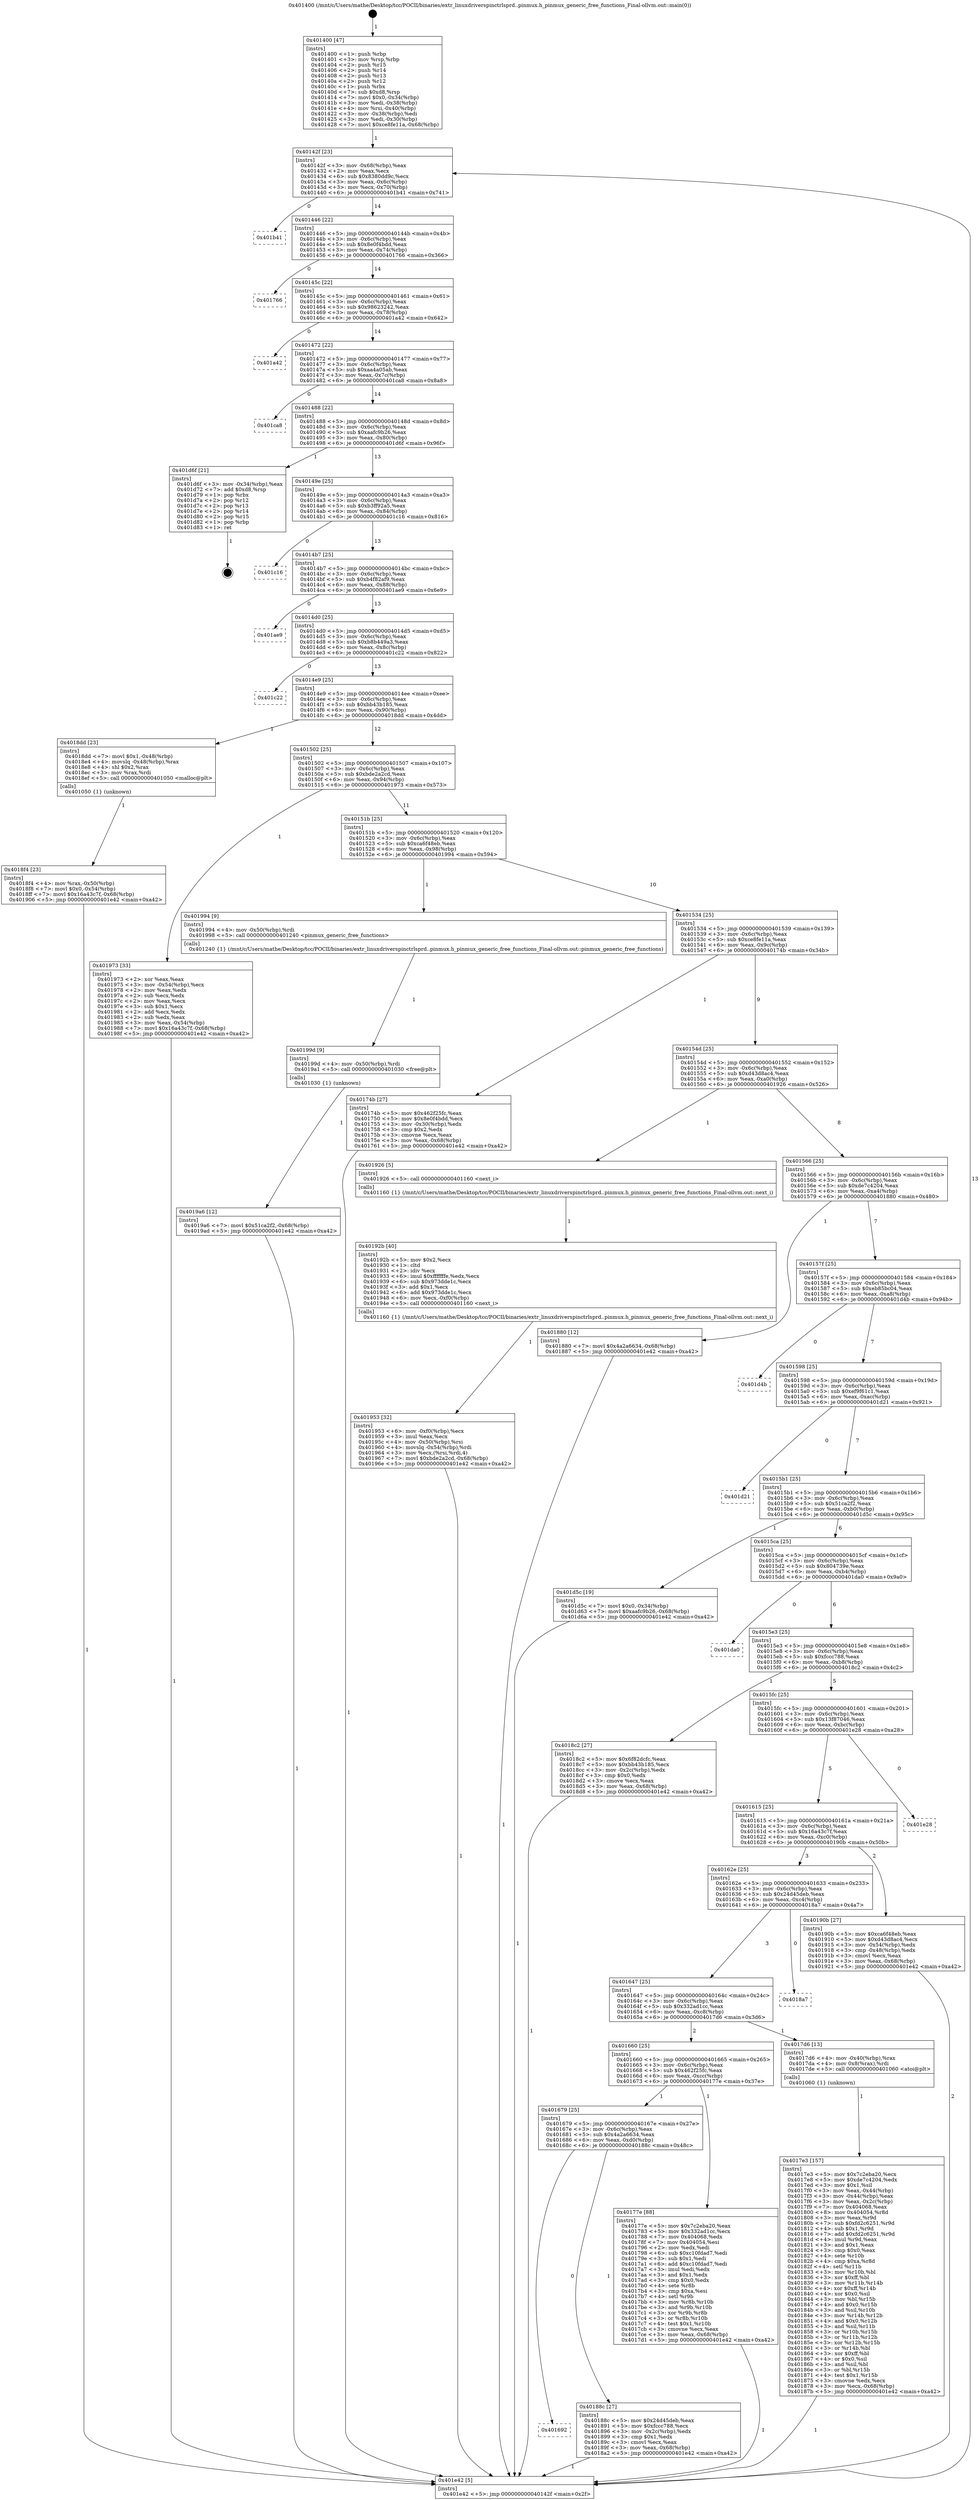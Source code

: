 digraph "0x401400" {
  label = "0x401400 (/mnt/c/Users/mathe/Desktop/tcc/POCII/binaries/extr_linuxdriverspinctrlsprd..pinmux.h_pinmux_generic_free_functions_Final-ollvm.out::main(0))"
  labelloc = "t"
  node[shape=record]

  Entry [label="",width=0.3,height=0.3,shape=circle,fillcolor=black,style=filled]
  "0x40142f" [label="{
     0x40142f [23]\l
     | [instrs]\l
     &nbsp;&nbsp;0x40142f \<+3\>: mov -0x68(%rbp),%eax\l
     &nbsp;&nbsp;0x401432 \<+2\>: mov %eax,%ecx\l
     &nbsp;&nbsp;0x401434 \<+6\>: sub $0x8380dd9c,%ecx\l
     &nbsp;&nbsp;0x40143a \<+3\>: mov %eax,-0x6c(%rbp)\l
     &nbsp;&nbsp;0x40143d \<+3\>: mov %ecx,-0x70(%rbp)\l
     &nbsp;&nbsp;0x401440 \<+6\>: je 0000000000401b41 \<main+0x741\>\l
  }"]
  "0x401b41" [label="{
     0x401b41\l
  }", style=dashed]
  "0x401446" [label="{
     0x401446 [22]\l
     | [instrs]\l
     &nbsp;&nbsp;0x401446 \<+5\>: jmp 000000000040144b \<main+0x4b\>\l
     &nbsp;&nbsp;0x40144b \<+3\>: mov -0x6c(%rbp),%eax\l
     &nbsp;&nbsp;0x40144e \<+5\>: sub $0x8e0f4bdd,%eax\l
     &nbsp;&nbsp;0x401453 \<+3\>: mov %eax,-0x74(%rbp)\l
     &nbsp;&nbsp;0x401456 \<+6\>: je 0000000000401766 \<main+0x366\>\l
  }"]
  Exit [label="",width=0.3,height=0.3,shape=circle,fillcolor=black,style=filled,peripheries=2]
  "0x401766" [label="{
     0x401766\l
  }", style=dashed]
  "0x40145c" [label="{
     0x40145c [22]\l
     | [instrs]\l
     &nbsp;&nbsp;0x40145c \<+5\>: jmp 0000000000401461 \<main+0x61\>\l
     &nbsp;&nbsp;0x401461 \<+3\>: mov -0x6c(%rbp),%eax\l
     &nbsp;&nbsp;0x401464 \<+5\>: sub $0x98623242,%eax\l
     &nbsp;&nbsp;0x401469 \<+3\>: mov %eax,-0x78(%rbp)\l
     &nbsp;&nbsp;0x40146c \<+6\>: je 0000000000401a42 \<main+0x642\>\l
  }"]
  "0x4019a6" [label="{
     0x4019a6 [12]\l
     | [instrs]\l
     &nbsp;&nbsp;0x4019a6 \<+7\>: movl $0x51ca2f2,-0x68(%rbp)\l
     &nbsp;&nbsp;0x4019ad \<+5\>: jmp 0000000000401e42 \<main+0xa42\>\l
  }"]
  "0x401a42" [label="{
     0x401a42\l
  }", style=dashed]
  "0x401472" [label="{
     0x401472 [22]\l
     | [instrs]\l
     &nbsp;&nbsp;0x401472 \<+5\>: jmp 0000000000401477 \<main+0x77\>\l
     &nbsp;&nbsp;0x401477 \<+3\>: mov -0x6c(%rbp),%eax\l
     &nbsp;&nbsp;0x40147a \<+5\>: sub $0xaa4a05ab,%eax\l
     &nbsp;&nbsp;0x40147f \<+3\>: mov %eax,-0x7c(%rbp)\l
     &nbsp;&nbsp;0x401482 \<+6\>: je 0000000000401ca8 \<main+0x8a8\>\l
  }"]
  "0x40199d" [label="{
     0x40199d [9]\l
     | [instrs]\l
     &nbsp;&nbsp;0x40199d \<+4\>: mov -0x50(%rbp),%rdi\l
     &nbsp;&nbsp;0x4019a1 \<+5\>: call 0000000000401030 \<free@plt\>\l
     | [calls]\l
     &nbsp;&nbsp;0x401030 \{1\} (unknown)\l
  }"]
  "0x401ca8" [label="{
     0x401ca8\l
  }", style=dashed]
  "0x401488" [label="{
     0x401488 [22]\l
     | [instrs]\l
     &nbsp;&nbsp;0x401488 \<+5\>: jmp 000000000040148d \<main+0x8d\>\l
     &nbsp;&nbsp;0x40148d \<+3\>: mov -0x6c(%rbp),%eax\l
     &nbsp;&nbsp;0x401490 \<+5\>: sub $0xaafc9b26,%eax\l
     &nbsp;&nbsp;0x401495 \<+3\>: mov %eax,-0x80(%rbp)\l
     &nbsp;&nbsp;0x401498 \<+6\>: je 0000000000401d6f \<main+0x96f\>\l
  }"]
  "0x401953" [label="{
     0x401953 [32]\l
     | [instrs]\l
     &nbsp;&nbsp;0x401953 \<+6\>: mov -0xf0(%rbp),%ecx\l
     &nbsp;&nbsp;0x401959 \<+3\>: imul %eax,%ecx\l
     &nbsp;&nbsp;0x40195c \<+4\>: mov -0x50(%rbp),%rsi\l
     &nbsp;&nbsp;0x401960 \<+4\>: movslq -0x54(%rbp),%rdi\l
     &nbsp;&nbsp;0x401964 \<+3\>: mov %ecx,(%rsi,%rdi,4)\l
     &nbsp;&nbsp;0x401967 \<+7\>: movl $0xbde2a2cd,-0x68(%rbp)\l
     &nbsp;&nbsp;0x40196e \<+5\>: jmp 0000000000401e42 \<main+0xa42\>\l
  }"]
  "0x401d6f" [label="{
     0x401d6f [21]\l
     | [instrs]\l
     &nbsp;&nbsp;0x401d6f \<+3\>: mov -0x34(%rbp),%eax\l
     &nbsp;&nbsp;0x401d72 \<+7\>: add $0xd8,%rsp\l
     &nbsp;&nbsp;0x401d79 \<+1\>: pop %rbx\l
     &nbsp;&nbsp;0x401d7a \<+2\>: pop %r12\l
     &nbsp;&nbsp;0x401d7c \<+2\>: pop %r13\l
     &nbsp;&nbsp;0x401d7e \<+2\>: pop %r14\l
     &nbsp;&nbsp;0x401d80 \<+2\>: pop %r15\l
     &nbsp;&nbsp;0x401d82 \<+1\>: pop %rbp\l
     &nbsp;&nbsp;0x401d83 \<+1\>: ret\l
  }"]
  "0x40149e" [label="{
     0x40149e [25]\l
     | [instrs]\l
     &nbsp;&nbsp;0x40149e \<+5\>: jmp 00000000004014a3 \<main+0xa3\>\l
     &nbsp;&nbsp;0x4014a3 \<+3\>: mov -0x6c(%rbp),%eax\l
     &nbsp;&nbsp;0x4014a6 \<+5\>: sub $0xb3ff92a5,%eax\l
     &nbsp;&nbsp;0x4014ab \<+6\>: mov %eax,-0x84(%rbp)\l
     &nbsp;&nbsp;0x4014b1 \<+6\>: je 0000000000401c16 \<main+0x816\>\l
  }"]
  "0x40192b" [label="{
     0x40192b [40]\l
     | [instrs]\l
     &nbsp;&nbsp;0x40192b \<+5\>: mov $0x2,%ecx\l
     &nbsp;&nbsp;0x401930 \<+1\>: cltd\l
     &nbsp;&nbsp;0x401931 \<+2\>: idiv %ecx\l
     &nbsp;&nbsp;0x401933 \<+6\>: imul $0xfffffffe,%edx,%ecx\l
     &nbsp;&nbsp;0x401939 \<+6\>: sub $0x973dde1c,%ecx\l
     &nbsp;&nbsp;0x40193f \<+3\>: add $0x1,%ecx\l
     &nbsp;&nbsp;0x401942 \<+6\>: add $0x973dde1c,%ecx\l
     &nbsp;&nbsp;0x401948 \<+6\>: mov %ecx,-0xf0(%rbp)\l
     &nbsp;&nbsp;0x40194e \<+5\>: call 0000000000401160 \<next_i\>\l
     | [calls]\l
     &nbsp;&nbsp;0x401160 \{1\} (/mnt/c/Users/mathe/Desktop/tcc/POCII/binaries/extr_linuxdriverspinctrlsprd..pinmux.h_pinmux_generic_free_functions_Final-ollvm.out::next_i)\l
  }"]
  "0x401c16" [label="{
     0x401c16\l
  }", style=dashed]
  "0x4014b7" [label="{
     0x4014b7 [25]\l
     | [instrs]\l
     &nbsp;&nbsp;0x4014b7 \<+5\>: jmp 00000000004014bc \<main+0xbc\>\l
     &nbsp;&nbsp;0x4014bc \<+3\>: mov -0x6c(%rbp),%eax\l
     &nbsp;&nbsp;0x4014bf \<+5\>: sub $0xb4f82af9,%eax\l
     &nbsp;&nbsp;0x4014c4 \<+6\>: mov %eax,-0x88(%rbp)\l
     &nbsp;&nbsp;0x4014ca \<+6\>: je 0000000000401ae9 \<main+0x6e9\>\l
  }"]
  "0x4018f4" [label="{
     0x4018f4 [23]\l
     | [instrs]\l
     &nbsp;&nbsp;0x4018f4 \<+4\>: mov %rax,-0x50(%rbp)\l
     &nbsp;&nbsp;0x4018f8 \<+7\>: movl $0x0,-0x54(%rbp)\l
     &nbsp;&nbsp;0x4018ff \<+7\>: movl $0x16a43c7f,-0x68(%rbp)\l
     &nbsp;&nbsp;0x401906 \<+5\>: jmp 0000000000401e42 \<main+0xa42\>\l
  }"]
  "0x401ae9" [label="{
     0x401ae9\l
  }", style=dashed]
  "0x4014d0" [label="{
     0x4014d0 [25]\l
     | [instrs]\l
     &nbsp;&nbsp;0x4014d0 \<+5\>: jmp 00000000004014d5 \<main+0xd5\>\l
     &nbsp;&nbsp;0x4014d5 \<+3\>: mov -0x6c(%rbp),%eax\l
     &nbsp;&nbsp;0x4014d8 \<+5\>: sub $0xb8b449a3,%eax\l
     &nbsp;&nbsp;0x4014dd \<+6\>: mov %eax,-0x8c(%rbp)\l
     &nbsp;&nbsp;0x4014e3 \<+6\>: je 0000000000401c22 \<main+0x822\>\l
  }"]
  "0x401692" [label="{
     0x401692\l
  }", style=dashed]
  "0x401c22" [label="{
     0x401c22\l
  }", style=dashed]
  "0x4014e9" [label="{
     0x4014e9 [25]\l
     | [instrs]\l
     &nbsp;&nbsp;0x4014e9 \<+5\>: jmp 00000000004014ee \<main+0xee\>\l
     &nbsp;&nbsp;0x4014ee \<+3\>: mov -0x6c(%rbp),%eax\l
     &nbsp;&nbsp;0x4014f1 \<+5\>: sub $0xbb43b185,%eax\l
     &nbsp;&nbsp;0x4014f6 \<+6\>: mov %eax,-0x90(%rbp)\l
     &nbsp;&nbsp;0x4014fc \<+6\>: je 00000000004018dd \<main+0x4dd\>\l
  }"]
  "0x40188c" [label="{
     0x40188c [27]\l
     | [instrs]\l
     &nbsp;&nbsp;0x40188c \<+5\>: mov $0x24d45deb,%eax\l
     &nbsp;&nbsp;0x401891 \<+5\>: mov $0xfccc788,%ecx\l
     &nbsp;&nbsp;0x401896 \<+3\>: mov -0x2c(%rbp),%edx\l
     &nbsp;&nbsp;0x401899 \<+3\>: cmp $0x1,%edx\l
     &nbsp;&nbsp;0x40189c \<+3\>: cmovl %ecx,%eax\l
     &nbsp;&nbsp;0x40189f \<+3\>: mov %eax,-0x68(%rbp)\l
     &nbsp;&nbsp;0x4018a2 \<+5\>: jmp 0000000000401e42 \<main+0xa42\>\l
  }"]
  "0x4018dd" [label="{
     0x4018dd [23]\l
     | [instrs]\l
     &nbsp;&nbsp;0x4018dd \<+7\>: movl $0x1,-0x48(%rbp)\l
     &nbsp;&nbsp;0x4018e4 \<+4\>: movslq -0x48(%rbp),%rax\l
     &nbsp;&nbsp;0x4018e8 \<+4\>: shl $0x2,%rax\l
     &nbsp;&nbsp;0x4018ec \<+3\>: mov %rax,%rdi\l
     &nbsp;&nbsp;0x4018ef \<+5\>: call 0000000000401050 \<malloc@plt\>\l
     | [calls]\l
     &nbsp;&nbsp;0x401050 \{1\} (unknown)\l
  }"]
  "0x401502" [label="{
     0x401502 [25]\l
     | [instrs]\l
     &nbsp;&nbsp;0x401502 \<+5\>: jmp 0000000000401507 \<main+0x107\>\l
     &nbsp;&nbsp;0x401507 \<+3\>: mov -0x6c(%rbp),%eax\l
     &nbsp;&nbsp;0x40150a \<+5\>: sub $0xbde2a2cd,%eax\l
     &nbsp;&nbsp;0x40150f \<+6\>: mov %eax,-0x94(%rbp)\l
     &nbsp;&nbsp;0x401515 \<+6\>: je 0000000000401973 \<main+0x573\>\l
  }"]
  "0x4017e3" [label="{
     0x4017e3 [157]\l
     | [instrs]\l
     &nbsp;&nbsp;0x4017e3 \<+5\>: mov $0x7c2eba20,%ecx\l
     &nbsp;&nbsp;0x4017e8 \<+5\>: mov $0xde7c4204,%edx\l
     &nbsp;&nbsp;0x4017ed \<+3\>: mov $0x1,%sil\l
     &nbsp;&nbsp;0x4017f0 \<+3\>: mov %eax,-0x44(%rbp)\l
     &nbsp;&nbsp;0x4017f3 \<+3\>: mov -0x44(%rbp),%eax\l
     &nbsp;&nbsp;0x4017f6 \<+3\>: mov %eax,-0x2c(%rbp)\l
     &nbsp;&nbsp;0x4017f9 \<+7\>: mov 0x404068,%eax\l
     &nbsp;&nbsp;0x401800 \<+8\>: mov 0x404054,%r8d\l
     &nbsp;&nbsp;0x401808 \<+3\>: mov %eax,%r9d\l
     &nbsp;&nbsp;0x40180b \<+7\>: sub $0xfd2c6251,%r9d\l
     &nbsp;&nbsp;0x401812 \<+4\>: sub $0x1,%r9d\l
     &nbsp;&nbsp;0x401816 \<+7\>: add $0xfd2c6251,%r9d\l
     &nbsp;&nbsp;0x40181d \<+4\>: imul %r9d,%eax\l
     &nbsp;&nbsp;0x401821 \<+3\>: and $0x1,%eax\l
     &nbsp;&nbsp;0x401824 \<+3\>: cmp $0x0,%eax\l
     &nbsp;&nbsp;0x401827 \<+4\>: sete %r10b\l
     &nbsp;&nbsp;0x40182b \<+4\>: cmp $0xa,%r8d\l
     &nbsp;&nbsp;0x40182f \<+4\>: setl %r11b\l
     &nbsp;&nbsp;0x401833 \<+3\>: mov %r10b,%bl\l
     &nbsp;&nbsp;0x401836 \<+3\>: xor $0xff,%bl\l
     &nbsp;&nbsp;0x401839 \<+3\>: mov %r11b,%r14b\l
     &nbsp;&nbsp;0x40183c \<+4\>: xor $0xff,%r14b\l
     &nbsp;&nbsp;0x401840 \<+4\>: xor $0x0,%sil\l
     &nbsp;&nbsp;0x401844 \<+3\>: mov %bl,%r15b\l
     &nbsp;&nbsp;0x401847 \<+4\>: and $0x0,%r15b\l
     &nbsp;&nbsp;0x40184b \<+3\>: and %sil,%r10b\l
     &nbsp;&nbsp;0x40184e \<+3\>: mov %r14b,%r12b\l
     &nbsp;&nbsp;0x401851 \<+4\>: and $0x0,%r12b\l
     &nbsp;&nbsp;0x401855 \<+3\>: and %sil,%r11b\l
     &nbsp;&nbsp;0x401858 \<+3\>: or %r10b,%r15b\l
     &nbsp;&nbsp;0x40185b \<+3\>: or %r11b,%r12b\l
     &nbsp;&nbsp;0x40185e \<+3\>: xor %r12b,%r15b\l
     &nbsp;&nbsp;0x401861 \<+3\>: or %r14b,%bl\l
     &nbsp;&nbsp;0x401864 \<+3\>: xor $0xff,%bl\l
     &nbsp;&nbsp;0x401867 \<+4\>: or $0x0,%sil\l
     &nbsp;&nbsp;0x40186b \<+3\>: and %sil,%bl\l
     &nbsp;&nbsp;0x40186e \<+3\>: or %bl,%r15b\l
     &nbsp;&nbsp;0x401871 \<+4\>: test $0x1,%r15b\l
     &nbsp;&nbsp;0x401875 \<+3\>: cmovne %edx,%ecx\l
     &nbsp;&nbsp;0x401878 \<+3\>: mov %ecx,-0x68(%rbp)\l
     &nbsp;&nbsp;0x40187b \<+5\>: jmp 0000000000401e42 \<main+0xa42\>\l
  }"]
  "0x401973" [label="{
     0x401973 [33]\l
     | [instrs]\l
     &nbsp;&nbsp;0x401973 \<+2\>: xor %eax,%eax\l
     &nbsp;&nbsp;0x401975 \<+3\>: mov -0x54(%rbp),%ecx\l
     &nbsp;&nbsp;0x401978 \<+2\>: mov %eax,%edx\l
     &nbsp;&nbsp;0x40197a \<+2\>: sub %ecx,%edx\l
     &nbsp;&nbsp;0x40197c \<+2\>: mov %eax,%ecx\l
     &nbsp;&nbsp;0x40197e \<+3\>: sub $0x1,%ecx\l
     &nbsp;&nbsp;0x401981 \<+2\>: add %ecx,%edx\l
     &nbsp;&nbsp;0x401983 \<+2\>: sub %edx,%eax\l
     &nbsp;&nbsp;0x401985 \<+3\>: mov %eax,-0x54(%rbp)\l
     &nbsp;&nbsp;0x401988 \<+7\>: movl $0x16a43c7f,-0x68(%rbp)\l
     &nbsp;&nbsp;0x40198f \<+5\>: jmp 0000000000401e42 \<main+0xa42\>\l
  }"]
  "0x40151b" [label="{
     0x40151b [25]\l
     | [instrs]\l
     &nbsp;&nbsp;0x40151b \<+5\>: jmp 0000000000401520 \<main+0x120\>\l
     &nbsp;&nbsp;0x401520 \<+3\>: mov -0x6c(%rbp),%eax\l
     &nbsp;&nbsp;0x401523 \<+5\>: sub $0xca6f48eb,%eax\l
     &nbsp;&nbsp;0x401528 \<+6\>: mov %eax,-0x98(%rbp)\l
     &nbsp;&nbsp;0x40152e \<+6\>: je 0000000000401994 \<main+0x594\>\l
  }"]
  "0x401679" [label="{
     0x401679 [25]\l
     | [instrs]\l
     &nbsp;&nbsp;0x401679 \<+5\>: jmp 000000000040167e \<main+0x27e\>\l
     &nbsp;&nbsp;0x40167e \<+3\>: mov -0x6c(%rbp),%eax\l
     &nbsp;&nbsp;0x401681 \<+5\>: sub $0x4a2a6634,%eax\l
     &nbsp;&nbsp;0x401686 \<+6\>: mov %eax,-0xd0(%rbp)\l
     &nbsp;&nbsp;0x40168c \<+6\>: je 000000000040188c \<main+0x48c\>\l
  }"]
  "0x401994" [label="{
     0x401994 [9]\l
     | [instrs]\l
     &nbsp;&nbsp;0x401994 \<+4\>: mov -0x50(%rbp),%rdi\l
     &nbsp;&nbsp;0x401998 \<+5\>: call 0000000000401240 \<pinmux_generic_free_functions\>\l
     | [calls]\l
     &nbsp;&nbsp;0x401240 \{1\} (/mnt/c/Users/mathe/Desktop/tcc/POCII/binaries/extr_linuxdriverspinctrlsprd..pinmux.h_pinmux_generic_free_functions_Final-ollvm.out::pinmux_generic_free_functions)\l
  }"]
  "0x401534" [label="{
     0x401534 [25]\l
     | [instrs]\l
     &nbsp;&nbsp;0x401534 \<+5\>: jmp 0000000000401539 \<main+0x139\>\l
     &nbsp;&nbsp;0x401539 \<+3\>: mov -0x6c(%rbp),%eax\l
     &nbsp;&nbsp;0x40153c \<+5\>: sub $0xce8fe11a,%eax\l
     &nbsp;&nbsp;0x401541 \<+6\>: mov %eax,-0x9c(%rbp)\l
     &nbsp;&nbsp;0x401547 \<+6\>: je 000000000040174b \<main+0x34b\>\l
  }"]
  "0x40177e" [label="{
     0x40177e [88]\l
     | [instrs]\l
     &nbsp;&nbsp;0x40177e \<+5\>: mov $0x7c2eba20,%eax\l
     &nbsp;&nbsp;0x401783 \<+5\>: mov $0x332ad1cc,%ecx\l
     &nbsp;&nbsp;0x401788 \<+7\>: mov 0x404068,%edx\l
     &nbsp;&nbsp;0x40178f \<+7\>: mov 0x404054,%esi\l
     &nbsp;&nbsp;0x401796 \<+2\>: mov %edx,%edi\l
     &nbsp;&nbsp;0x401798 \<+6\>: sub $0xc10fdad7,%edi\l
     &nbsp;&nbsp;0x40179e \<+3\>: sub $0x1,%edi\l
     &nbsp;&nbsp;0x4017a1 \<+6\>: add $0xc10fdad7,%edi\l
     &nbsp;&nbsp;0x4017a7 \<+3\>: imul %edi,%edx\l
     &nbsp;&nbsp;0x4017aa \<+3\>: and $0x1,%edx\l
     &nbsp;&nbsp;0x4017ad \<+3\>: cmp $0x0,%edx\l
     &nbsp;&nbsp;0x4017b0 \<+4\>: sete %r8b\l
     &nbsp;&nbsp;0x4017b4 \<+3\>: cmp $0xa,%esi\l
     &nbsp;&nbsp;0x4017b7 \<+4\>: setl %r9b\l
     &nbsp;&nbsp;0x4017bb \<+3\>: mov %r8b,%r10b\l
     &nbsp;&nbsp;0x4017be \<+3\>: and %r9b,%r10b\l
     &nbsp;&nbsp;0x4017c1 \<+3\>: xor %r9b,%r8b\l
     &nbsp;&nbsp;0x4017c4 \<+3\>: or %r8b,%r10b\l
     &nbsp;&nbsp;0x4017c7 \<+4\>: test $0x1,%r10b\l
     &nbsp;&nbsp;0x4017cb \<+3\>: cmovne %ecx,%eax\l
     &nbsp;&nbsp;0x4017ce \<+3\>: mov %eax,-0x68(%rbp)\l
     &nbsp;&nbsp;0x4017d1 \<+5\>: jmp 0000000000401e42 \<main+0xa42\>\l
  }"]
  "0x40174b" [label="{
     0x40174b [27]\l
     | [instrs]\l
     &nbsp;&nbsp;0x40174b \<+5\>: mov $0x462f25fc,%eax\l
     &nbsp;&nbsp;0x401750 \<+5\>: mov $0x8e0f4bdd,%ecx\l
     &nbsp;&nbsp;0x401755 \<+3\>: mov -0x30(%rbp),%edx\l
     &nbsp;&nbsp;0x401758 \<+3\>: cmp $0x2,%edx\l
     &nbsp;&nbsp;0x40175b \<+3\>: cmovne %ecx,%eax\l
     &nbsp;&nbsp;0x40175e \<+3\>: mov %eax,-0x68(%rbp)\l
     &nbsp;&nbsp;0x401761 \<+5\>: jmp 0000000000401e42 \<main+0xa42\>\l
  }"]
  "0x40154d" [label="{
     0x40154d [25]\l
     | [instrs]\l
     &nbsp;&nbsp;0x40154d \<+5\>: jmp 0000000000401552 \<main+0x152\>\l
     &nbsp;&nbsp;0x401552 \<+3\>: mov -0x6c(%rbp),%eax\l
     &nbsp;&nbsp;0x401555 \<+5\>: sub $0xd43d8ac4,%eax\l
     &nbsp;&nbsp;0x40155a \<+6\>: mov %eax,-0xa0(%rbp)\l
     &nbsp;&nbsp;0x401560 \<+6\>: je 0000000000401926 \<main+0x526\>\l
  }"]
  "0x401e42" [label="{
     0x401e42 [5]\l
     | [instrs]\l
     &nbsp;&nbsp;0x401e42 \<+5\>: jmp 000000000040142f \<main+0x2f\>\l
  }"]
  "0x401400" [label="{
     0x401400 [47]\l
     | [instrs]\l
     &nbsp;&nbsp;0x401400 \<+1\>: push %rbp\l
     &nbsp;&nbsp;0x401401 \<+3\>: mov %rsp,%rbp\l
     &nbsp;&nbsp;0x401404 \<+2\>: push %r15\l
     &nbsp;&nbsp;0x401406 \<+2\>: push %r14\l
     &nbsp;&nbsp;0x401408 \<+2\>: push %r13\l
     &nbsp;&nbsp;0x40140a \<+2\>: push %r12\l
     &nbsp;&nbsp;0x40140c \<+1\>: push %rbx\l
     &nbsp;&nbsp;0x40140d \<+7\>: sub $0xd8,%rsp\l
     &nbsp;&nbsp;0x401414 \<+7\>: movl $0x0,-0x34(%rbp)\l
     &nbsp;&nbsp;0x40141b \<+3\>: mov %edi,-0x38(%rbp)\l
     &nbsp;&nbsp;0x40141e \<+4\>: mov %rsi,-0x40(%rbp)\l
     &nbsp;&nbsp;0x401422 \<+3\>: mov -0x38(%rbp),%edi\l
     &nbsp;&nbsp;0x401425 \<+3\>: mov %edi,-0x30(%rbp)\l
     &nbsp;&nbsp;0x401428 \<+7\>: movl $0xce8fe11a,-0x68(%rbp)\l
  }"]
  "0x401660" [label="{
     0x401660 [25]\l
     | [instrs]\l
     &nbsp;&nbsp;0x401660 \<+5\>: jmp 0000000000401665 \<main+0x265\>\l
     &nbsp;&nbsp;0x401665 \<+3\>: mov -0x6c(%rbp),%eax\l
     &nbsp;&nbsp;0x401668 \<+5\>: sub $0x462f25fc,%eax\l
     &nbsp;&nbsp;0x40166d \<+6\>: mov %eax,-0xcc(%rbp)\l
     &nbsp;&nbsp;0x401673 \<+6\>: je 000000000040177e \<main+0x37e\>\l
  }"]
  "0x401926" [label="{
     0x401926 [5]\l
     | [instrs]\l
     &nbsp;&nbsp;0x401926 \<+5\>: call 0000000000401160 \<next_i\>\l
     | [calls]\l
     &nbsp;&nbsp;0x401160 \{1\} (/mnt/c/Users/mathe/Desktop/tcc/POCII/binaries/extr_linuxdriverspinctrlsprd..pinmux.h_pinmux_generic_free_functions_Final-ollvm.out::next_i)\l
  }"]
  "0x401566" [label="{
     0x401566 [25]\l
     | [instrs]\l
     &nbsp;&nbsp;0x401566 \<+5\>: jmp 000000000040156b \<main+0x16b\>\l
     &nbsp;&nbsp;0x40156b \<+3\>: mov -0x6c(%rbp),%eax\l
     &nbsp;&nbsp;0x40156e \<+5\>: sub $0xde7c4204,%eax\l
     &nbsp;&nbsp;0x401573 \<+6\>: mov %eax,-0xa4(%rbp)\l
     &nbsp;&nbsp;0x401579 \<+6\>: je 0000000000401880 \<main+0x480\>\l
  }"]
  "0x4017d6" [label="{
     0x4017d6 [13]\l
     | [instrs]\l
     &nbsp;&nbsp;0x4017d6 \<+4\>: mov -0x40(%rbp),%rax\l
     &nbsp;&nbsp;0x4017da \<+4\>: mov 0x8(%rax),%rdi\l
     &nbsp;&nbsp;0x4017de \<+5\>: call 0000000000401060 \<atoi@plt\>\l
     | [calls]\l
     &nbsp;&nbsp;0x401060 \{1\} (unknown)\l
  }"]
  "0x401880" [label="{
     0x401880 [12]\l
     | [instrs]\l
     &nbsp;&nbsp;0x401880 \<+7\>: movl $0x4a2a6634,-0x68(%rbp)\l
     &nbsp;&nbsp;0x401887 \<+5\>: jmp 0000000000401e42 \<main+0xa42\>\l
  }"]
  "0x40157f" [label="{
     0x40157f [25]\l
     | [instrs]\l
     &nbsp;&nbsp;0x40157f \<+5\>: jmp 0000000000401584 \<main+0x184\>\l
     &nbsp;&nbsp;0x401584 \<+3\>: mov -0x6c(%rbp),%eax\l
     &nbsp;&nbsp;0x401587 \<+5\>: sub $0xeb85bc04,%eax\l
     &nbsp;&nbsp;0x40158c \<+6\>: mov %eax,-0xa8(%rbp)\l
     &nbsp;&nbsp;0x401592 \<+6\>: je 0000000000401d4b \<main+0x94b\>\l
  }"]
  "0x401647" [label="{
     0x401647 [25]\l
     | [instrs]\l
     &nbsp;&nbsp;0x401647 \<+5\>: jmp 000000000040164c \<main+0x24c\>\l
     &nbsp;&nbsp;0x40164c \<+3\>: mov -0x6c(%rbp),%eax\l
     &nbsp;&nbsp;0x40164f \<+5\>: sub $0x332ad1cc,%eax\l
     &nbsp;&nbsp;0x401654 \<+6\>: mov %eax,-0xc8(%rbp)\l
     &nbsp;&nbsp;0x40165a \<+6\>: je 00000000004017d6 \<main+0x3d6\>\l
  }"]
  "0x401d4b" [label="{
     0x401d4b\l
  }", style=dashed]
  "0x401598" [label="{
     0x401598 [25]\l
     | [instrs]\l
     &nbsp;&nbsp;0x401598 \<+5\>: jmp 000000000040159d \<main+0x19d\>\l
     &nbsp;&nbsp;0x40159d \<+3\>: mov -0x6c(%rbp),%eax\l
     &nbsp;&nbsp;0x4015a0 \<+5\>: sub $0xef9f61c1,%eax\l
     &nbsp;&nbsp;0x4015a5 \<+6\>: mov %eax,-0xac(%rbp)\l
     &nbsp;&nbsp;0x4015ab \<+6\>: je 0000000000401d21 \<main+0x921\>\l
  }"]
  "0x4018a7" [label="{
     0x4018a7\l
  }", style=dashed]
  "0x401d21" [label="{
     0x401d21\l
  }", style=dashed]
  "0x4015b1" [label="{
     0x4015b1 [25]\l
     | [instrs]\l
     &nbsp;&nbsp;0x4015b1 \<+5\>: jmp 00000000004015b6 \<main+0x1b6\>\l
     &nbsp;&nbsp;0x4015b6 \<+3\>: mov -0x6c(%rbp),%eax\l
     &nbsp;&nbsp;0x4015b9 \<+5\>: sub $0x51ca2f2,%eax\l
     &nbsp;&nbsp;0x4015be \<+6\>: mov %eax,-0xb0(%rbp)\l
     &nbsp;&nbsp;0x4015c4 \<+6\>: je 0000000000401d5c \<main+0x95c\>\l
  }"]
  "0x40162e" [label="{
     0x40162e [25]\l
     | [instrs]\l
     &nbsp;&nbsp;0x40162e \<+5\>: jmp 0000000000401633 \<main+0x233\>\l
     &nbsp;&nbsp;0x401633 \<+3\>: mov -0x6c(%rbp),%eax\l
     &nbsp;&nbsp;0x401636 \<+5\>: sub $0x24d45deb,%eax\l
     &nbsp;&nbsp;0x40163b \<+6\>: mov %eax,-0xc4(%rbp)\l
     &nbsp;&nbsp;0x401641 \<+6\>: je 00000000004018a7 \<main+0x4a7\>\l
  }"]
  "0x401d5c" [label="{
     0x401d5c [19]\l
     | [instrs]\l
     &nbsp;&nbsp;0x401d5c \<+7\>: movl $0x0,-0x34(%rbp)\l
     &nbsp;&nbsp;0x401d63 \<+7\>: movl $0xaafc9b26,-0x68(%rbp)\l
     &nbsp;&nbsp;0x401d6a \<+5\>: jmp 0000000000401e42 \<main+0xa42\>\l
  }"]
  "0x4015ca" [label="{
     0x4015ca [25]\l
     | [instrs]\l
     &nbsp;&nbsp;0x4015ca \<+5\>: jmp 00000000004015cf \<main+0x1cf\>\l
     &nbsp;&nbsp;0x4015cf \<+3\>: mov -0x6c(%rbp),%eax\l
     &nbsp;&nbsp;0x4015d2 \<+5\>: sub $0x804739e,%eax\l
     &nbsp;&nbsp;0x4015d7 \<+6\>: mov %eax,-0xb4(%rbp)\l
     &nbsp;&nbsp;0x4015dd \<+6\>: je 0000000000401da0 \<main+0x9a0\>\l
  }"]
  "0x40190b" [label="{
     0x40190b [27]\l
     | [instrs]\l
     &nbsp;&nbsp;0x40190b \<+5\>: mov $0xca6f48eb,%eax\l
     &nbsp;&nbsp;0x401910 \<+5\>: mov $0xd43d8ac4,%ecx\l
     &nbsp;&nbsp;0x401915 \<+3\>: mov -0x54(%rbp),%edx\l
     &nbsp;&nbsp;0x401918 \<+3\>: cmp -0x48(%rbp),%edx\l
     &nbsp;&nbsp;0x40191b \<+3\>: cmovl %ecx,%eax\l
     &nbsp;&nbsp;0x40191e \<+3\>: mov %eax,-0x68(%rbp)\l
     &nbsp;&nbsp;0x401921 \<+5\>: jmp 0000000000401e42 \<main+0xa42\>\l
  }"]
  "0x401da0" [label="{
     0x401da0\l
  }", style=dashed]
  "0x4015e3" [label="{
     0x4015e3 [25]\l
     | [instrs]\l
     &nbsp;&nbsp;0x4015e3 \<+5\>: jmp 00000000004015e8 \<main+0x1e8\>\l
     &nbsp;&nbsp;0x4015e8 \<+3\>: mov -0x6c(%rbp),%eax\l
     &nbsp;&nbsp;0x4015eb \<+5\>: sub $0xfccc788,%eax\l
     &nbsp;&nbsp;0x4015f0 \<+6\>: mov %eax,-0xb8(%rbp)\l
     &nbsp;&nbsp;0x4015f6 \<+6\>: je 00000000004018c2 \<main+0x4c2\>\l
  }"]
  "0x401615" [label="{
     0x401615 [25]\l
     | [instrs]\l
     &nbsp;&nbsp;0x401615 \<+5\>: jmp 000000000040161a \<main+0x21a\>\l
     &nbsp;&nbsp;0x40161a \<+3\>: mov -0x6c(%rbp),%eax\l
     &nbsp;&nbsp;0x40161d \<+5\>: sub $0x16a43c7f,%eax\l
     &nbsp;&nbsp;0x401622 \<+6\>: mov %eax,-0xc0(%rbp)\l
     &nbsp;&nbsp;0x401628 \<+6\>: je 000000000040190b \<main+0x50b\>\l
  }"]
  "0x4018c2" [label="{
     0x4018c2 [27]\l
     | [instrs]\l
     &nbsp;&nbsp;0x4018c2 \<+5\>: mov $0x6f82dcfc,%eax\l
     &nbsp;&nbsp;0x4018c7 \<+5\>: mov $0xbb43b185,%ecx\l
     &nbsp;&nbsp;0x4018cc \<+3\>: mov -0x2c(%rbp),%edx\l
     &nbsp;&nbsp;0x4018cf \<+3\>: cmp $0x0,%edx\l
     &nbsp;&nbsp;0x4018d2 \<+3\>: cmove %ecx,%eax\l
     &nbsp;&nbsp;0x4018d5 \<+3\>: mov %eax,-0x68(%rbp)\l
     &nbsp;&nbsp;0x4018d8 \<+5\>: jmp 0000000000401e42 \<main+0xa42\>\l
  }"]
  "0x4015fc" [label="{
     0x4015fc [25]\l
     | [instrs]\l
     &nbsp;&nbsp;0x4015fc \<+5\>: jmp 0000000000401601 \<main+0x201\>\l
     &nbsp;&nbsp;0x401601 \<+3\>: mov -0x6c(%rbp),%eax\l
     &nbsp;&nbsp;0x401604 \<+5\>: sub $0x13f87046,%eax\l
     &nbsp;&nbsp;0x401609 \<+6\>: mov %eax,-0xbc(%rbp)\l
     &nbsp;&nbsp;0x40160f \<+6\>: je 0000000000401e28 \<main+0xa28\>\l
  }"]
  "0x401e28" [label="{
     0x401e28\l
  }", style=dashed]
  Entry -> "0x401400" [label=" 1"]
  "0x40142f" -> "0x401b41" [label=" 0"]
  "0x40142f" -> "0x401446" [label=" 14"]
  "0x401d6f" -> Exit [label=" 1"]
  "0x401446" -> "0x401766" [label=" 0"]
  "0x401446" -> "0x40145c" [label=" 14"]
  "0x401d5c" -> "0x401e42" [label=" 1"]
  "0x40145c" -> "0x401a42" [label=" 0"]
  "0x40145c" -> "0x401472" [label=" 14"]
  "0x4019a6" -> "0x401e42" [label=" 1"]
  "0x401472" -> "0x401ca8" [label=" 0"]
  "0x401472" -> "0x401488" [label=" 14"]
  "0x40199d" -> "0x4019a6" [label=" 1"]
  "0x401488" -> "0x401d6f" [label=" 1"]
  "0x401488" -> "0x40149e" [label=" 13"]
  "0x401994" -> "0x40199d" [label=" 1"]
  "0x40149e" -> "0x401c16" [label=" 0"]
  "0x40149e" -> "0x4014b7" [label=" 13"]
  "0x401973" -> "0x401e42" [label=" 1"]
  "0x4014b7" -> "0x401ae9" [label=" 0"]
  "0x4014b7" -> "0x4014d0" [label=" 13"]
  "0x401953" -> "0x401e42" [label=" 1"]
  "0x4014d0" -> "0x401c22" [label=" 0"]
  "0x4014d0" -> "0x4014e9" [label=" 13"]
  "0x40192b" -> "0x401953" [label=" 1"]
  "0x4014e9" -> "0x4018dd" [label=" 1"]
  "0x4014e9" -> "0x401502" [label=" 12"]
  "0x401926" -> "0x40192b" [label=" 1"]
  "0x401502" -> "0x401973" [label=" 1"]
  "0x401502" -> "0x40151b" [label=" 11"]
  "0x4018f4" -> "0x401e42" [label=" 1"]
  "0x40151b" -> "0x401994" [label=" 1"]
  "0x40151b" -> "0x401534" [label=" 10"]
  "0x4018dd" -> "0x4018f4" [label=" 1"]
  "0x401534" -> "0x40174b" [label=" 1"]
  "0x401534" -> "0x40154d" [label=" 9"]
  "0x40174b" -> "0x401e42" [label=" 1"]
  "0x401400" -> "0x40142f" [label=" 1"]
  "0x401e42" -> "0x40142f" [label=" 13"]
  "0x4018c2" -> "0x401e42" [label=" 1"]
  "0x40154d" -> "0x401926" [label=" 1"]
  "0x40154d" -> "0x401566" [label=" 8"]
  "0x401679" -> "0x401692" [label=" 0"]
  "0x401566" -> "0x401880" [label=" 1"]
  "0x401566" -> "0x40157f" [label=" 7"]
  "0x401679" -> "0x40188c" [label=" 1"]
  "0x40157f" -> "0x401d4b" [label=" 0"]
  "0x40157f" -> "0x401598" [label=" 7"]
  "0x401880" -> "0x401e42" [label=" 1"]
  "0x401598" -> "0x401d21" [label=" 0"]
  "0x401598" -> "0x4015b1" [label=" 7"]
  "0x4017e3" -> "0x401e42" [label=" 1"]
  "0x4015b1" -> "0x401d5c" [label=" 1"]
  "0x4015b1" -> "0x4015ca" [label=" 6"]
  "0x40177e" -> "0x401e42" [label=" 1"]
  "0x4015ca" -> "0x401da0" [label=" 0"]
  "0x4015ca" -> "0x4015e3" [label=" 6"]
  "0x401660" -> "0x401679" [label=" 1"]
  "0x4015e3" -> "0x4018c2" [label=" 1"]
  "0x4015e3" -> "0x4015fc" [label=" 5"]
  "0x40188c" -> "0x401e42" [label=" 1"]
  "0x4015fc" -> "0x401e28" [label=" 0"]
  "0x4015fc" -> "0x401615" [label=" 5"]
  "0x401660" -> "0x40177e" [label=" 1"]
  "0x401615" -> "0x40190b" [label=" 2"]
  "0x401615" -> "0x40162e" [label=" 3"]
  "0x4017d6" -> "0x4017e3" [label=" 1"]
  "0x40162e" -> "0x4018a7" [label=" 0"]
  "0x40162e" -> "0x401647" [label=" 3"]
  "0x40190b" -> "0x401e42" [label=" 2"]
  "0x401647" -> "0x4017d6" [label=" 1"]
  "0x401647" -> "0x401660" [label=" 2"]
}
